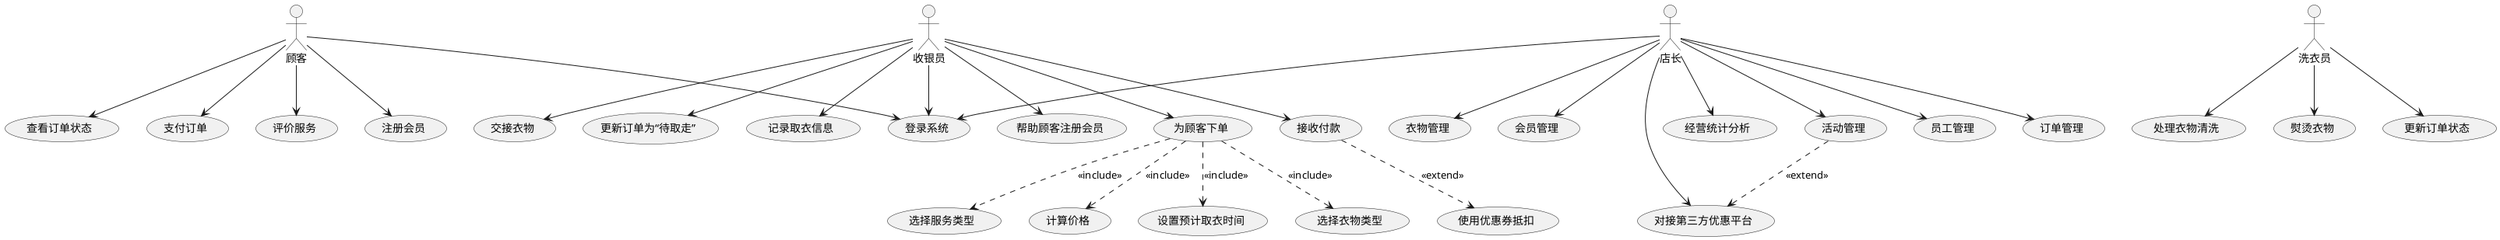 、@startuml
 actor 顾客 as Customer
 actor 收银员 as Cashier
 actor 洗衣员 as Cleaner
 actor 店长 as Manager

 Customer --> (注册会员)
 Customer --> (登录系统)
 Customer --> (查看订单状态)
 Customer --> (支付订单)
 Customer --> (评价服务)

 Cashier --> (登录系统)
 Cashier --> (帮助顾客注册会员)
 Cashier --> (为顾客下单)
 Cashier --> (接收付款)
 Cashier --> (交接衣物)
 Cashier --> (更新订单为“待取走”)
 Cashier --> (记录取衣信息)

 Cleaner --> (处理衣物清洗)
 Cleaner --> (熨烫衣物)
 Cleaner --> (更新订单状态)

 Manager --> (登录系统)
 Manager --> (员工管理)
 Manager --> (订单管理)
 Manager --> (衣物管理)
 Manager --> (会员管理)
 Manager --> (活动管理)
 Manager --> (经营统计分析)
 Manager --> (对接第三方优惠平台)

 (活动管理) .down.> (对接第三方优惠平台) : <<extend>>
 (为顾客下单) .down.> (选择衣物类型) : <<include>>
 (为顾客下单) .down.> (选择服务类型) : <<include>>
 (为顾客下单) .down.> (计算价格) : <<include>>
 (为顾客下单) .down.> (设置预计取衣时间) : <<include>>
 (接收付款) .down.> (使用优惠券抵扣) : <<extend>>
 @enduml
